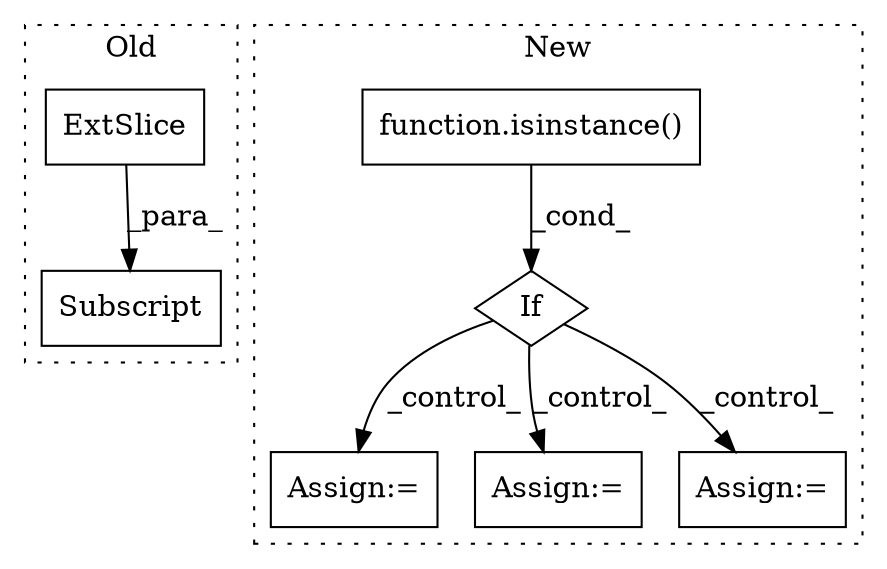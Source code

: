 digraph G {
subgraph cluster0 {
1 [label="ExtSlice" a="85" s="13850" l="9" shape="box"];
3 [label="Subscript" a="63" s="13850,0" l="18,0" shape="box"];
label = "Old";
style="dotted";
}
subgraph cluster1 {
2 [label="function.isinstance()" a="75" s="13861,13911" l="11,1" shape="box"];
4 [label="Assign:=" a="68" s="14767" l="3" shape="box"];
5 [label="If" a="96" s="13858" l="3" shape="diamond"];
6 [label="Assign:=" a="68" s="14567" l="3" shape="box"];
7 [label="Assign:=" a="68" s="13934" l="3" shape="box"];
label = "New";
style="dotted";
}
1 -> 3 [label="_para_"];
2 -> 5 [label="_cond_"];
5 -> 7 [label="_control_"];
5 -> 6 [label="_control_"];
5 -> 4 [label="_control_"];
}